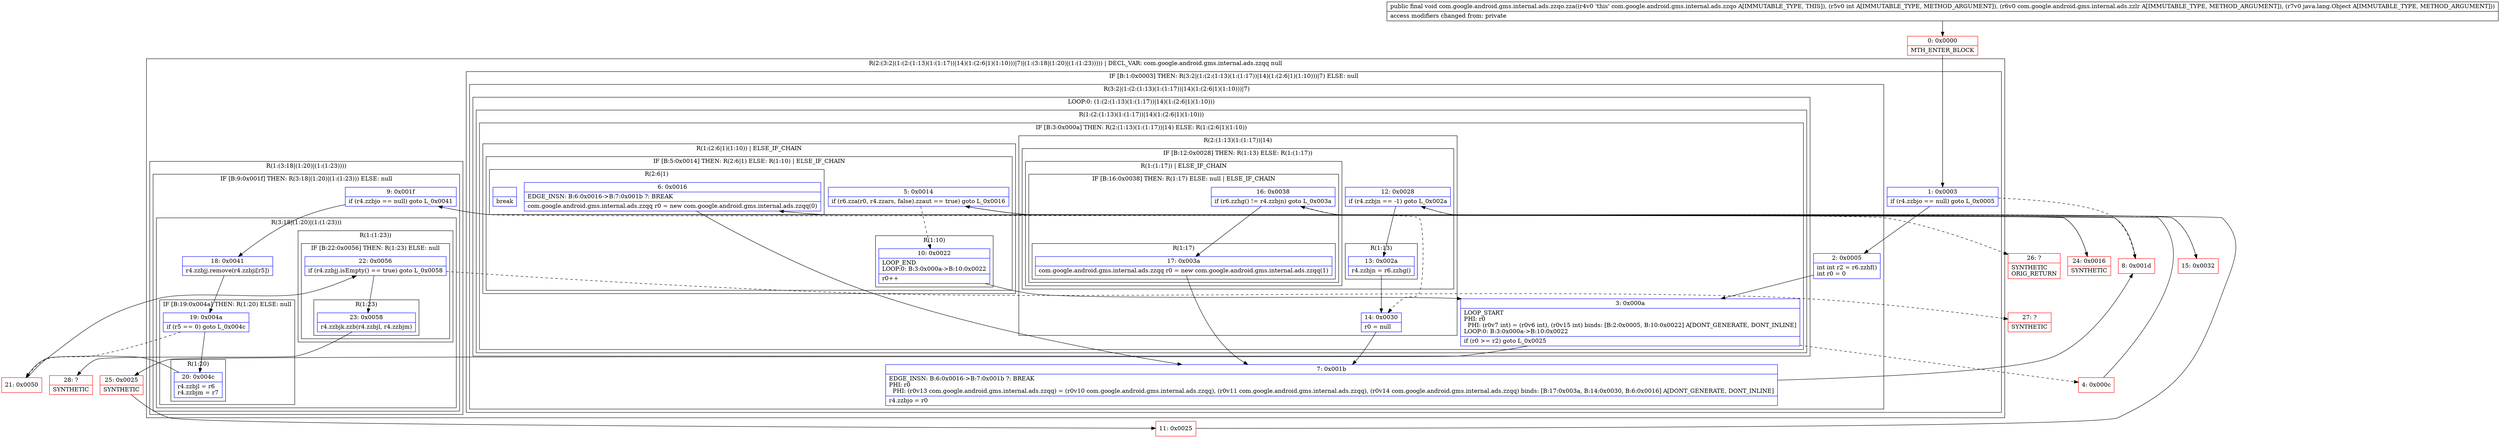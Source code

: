 digraph "CFG forcom.google.android.gms.internal.ads.zzqo.zza(ILcom\/google\/android\/gms\/internal\/ads\/zzlr;Ljava\/lang\/Object;)V" {
subgraph cluster_Region_1771587027 {
label = "R(2:(3:2|(1:(2:(1:13)(1:(1:17))|14)(1:(2:6|1)(1:10)))|7)|(1:(3:18|(1:20)|(1:(1:23))))) | DECL_VAR: com.google.android.gms.internal.ads.zzqq null\l";
node [shape=record,color=blue];
subgraph cluster_IfRegion_1075539395 {
label = "IF [B:1:0x0003] THEN: R(3:2|(1:(2:(1:13)(1:(1:17))|14)(1:(2:6|1)(1:10)))|7) ELSE: null";
node [shape=record,color=blue];
Node_1 [shape=record,label="{1\:\ 0x0003|if (r4.zzbjo == null) goto L_0x0005\l}"];
subgraph cluster_Region_262470018 {
label = "R(3:2|(1:(2:(1:13)(1:(1:17))|14)(1:(2:6|1)(1:10)))|7)";
node [shape=record,color=blue];
Node_2 [shape=record,label="{2\:\ 0x0005|int int r2 = r6.zzhf()\lint r0 = 0\l}"];
subgraph cluster_LoopRegion_527629974 {
label = "LOOP:0: (1:(2:(1:13)(1:(1:17))|14)(1:(2:6|1)(1:10)))";
node [shape=record,color=blue];
subgraph cluster_Region_1463730770 {
label = "R(1:(2:(1:13)(1:(1:17))|14)(1:(2:6|1)(1:10)))";
node [shape=record,color=blue];
subgraph cluster_IfRegion_1005502691 {
label = "IF [B:3:0x000a] THEN: R(2:(1:13)(1:(1:17))|14) ELSE: R(1:(2:6|1)(1:10))";
node [shape=record,color=blue];
Node_3 [shape=record,label="{3\:\ 0x000a|LOOP_START\lPHI: r0 \l  PHI: (r0v7 int) = (r0v6 int), (r0v15 int) binds: [B:2:0x0005, B:10:0x0022] A[DONT_GENERATE, DONT_INLINE]\lLOOP:0: B:3:0x000a\-\>B:10:0x0022\l|if (r0 \>= r2) goto L_0x0025\l}"];
subgraph cluster_Region_2119652719 {
label = "R(2:(1:13)(1:(1:17))|14)";
node [shape=record,color=blue];
subgraph cluster_IfRegion_2082710459 {
label = "IF [B:12:0x0028] THEN: R(1:13) ELSE: R(1:(1:17))";
node [shape=record,color=blue];
Node_12 [shape=record,label="{12\:\ 0x0028|if (r4.zzbjn == \-1) goto L_0x002a\l}"];
subgraph cluster_Region_1741536393 {
label = "R(1:13)";
node [shape=record,color=blue];
Node_13 [shape=record,label="{13\:\ 0x002a|r4.zzbjn = r6.zzhg()\l}"];
}
subgraph cluster_Region_1875081384 {
label = "R(1:(1:17)) | ELSE_IF_CHAIN\l";
node [shape=record,color=blue];
subgraph cluster_IfRegion_1313741648 {
label = "IF [B:16:0x0038] THEN: R(1:17) ELSE: null | ELSE_IF_CHAIN\l";
node [shape=record,color=blue];
Node_16 [shape=record,label="{16\:\ 0x0038|if (r6.zzhg() != r4.zzbjn) goto L_0x003a\l}"];
subgraph cluster_Region_863203898 {
label = "R(1:17)";
node [shape=record,color=blue];
Node_17 [shape=record,label="{17\:\ 0x003a|com.google.android.gms.internal.ads.zzqq r0 = new com.google.android.gms.internal.ads.zzqq(1)\l}"];
}
}
}
}
Node_14 [shape=record,label="{14\:\ 0x0030|r0 = null\l}"];
}
subgraph cluster_Region_798054233 {
label = "R(1:(2:6|1)(1:10)) | ELSE_IF_CHAIN\l";
node [shape=record,color=blue];
subgraph cluster_IfRegion_464777255 {
label = "IF [B:5:0x0014] THEN: R(2:6|1) ELSE: R(1:10) | ELSE_IF_CHAIN\l";
node [shape=record,color=blue];
Node_5 [shape=record,label="{5\:\ 0x0014|if (r6.zza(r0, r4.zzars, false).zzaut == true) goto L_0x0016\l}"];
subgraph cluster_Region_2017625241 {
label = "R(2:6|1)";
node [shape=record,color=blue];
Node_6 [shape=record,label="{6\:\ 0x0016|EDGE_INSN: B:6:0x0016\-\>B:7:0x001b ?: BREAK  \l|com.google.android.gms.internal.ads.zzqq r0 = new com.google.android.gms.internal.ads.zzqq(0)\l}"];
Node_InsnContainer_632463318 [shape=record,label="{|break\l}"];
}
subgraph cluster_Region_1085850993 {
label = "R(1:10)";
node [shape=record,color=blue];
Node_10 [shape=record,label="{10\:\ 0x0022|LOOP_END\lLOOP:0: B:3:0x000a\-\>B:10:0x0022\l|r0++\l}"];
}
}
}
}
}
}
Node_7 [shape=record,label="{7\:\ 0x001b|EDGE_INSN: B:6:0x0016\-\>B:7:0x001b ?: BREAK  \lPHI: r0 \l  PHI: (r0v13 com.google.android.gms.internal.ads.zzqq) = (r0v10 com.google.android.gms.internal.ads.zzqq), (r0v11 com.google.android.gms.internal.ads.zzqq), (r0v14 com.google.android.gms.internal.ads.zzqq) binds: [B:17:0x003a, B:14:0x0030, B:6:0x0016] A[DONT_GENERATE, DONT_INLINE]\l|r4.zzbjo = r0\l}"];
}
}
subgraph cluster_Region_1363195376 {
label = "R(1:(3:18|(1:20)|(1:(1:23))))";
node [shape=record,color=blue];
subgraph cluster_IfRegion_1877651475 {
label = "IF [B:9:0x001f] THEN: R(3:18|(1:20)|(1:(1:23))) ELSE: null";
node [shape=record,color=blue];
Node_9 [shape=record,label="{9\:\ 0x001f|if (r4.zzbjo == null) goto L_0x0041\l}"];
subgraph cluster_Region_1256458536 {
label = "R(3:18|(1:20)|(1:(1:23)))";
node [shape=record,color=blue];
Node_18 [shape=record,label="{18\:\ 0x0041|r4.zzbjj.remove(r4.zzbji[r5])\l}"];
subgraph cluster_IfRegion_2073650061 {
label = "IF [B:19:0x004a] THEN: R(1:20) ELSE: null";
node [shape=record,color=blue];
Node_19 [shape=record,label="{19\:\ 0x004a|if (r5 == 0) goto L_0x004c\l}"];
subgraph cluster_Region_790804027 {
label = "R(1:20)";
node [shape=record,color=blue];
Node_20 [shape=record,label="{20\:\ 0x004c|r4.zzbjl = r6\lr4.zzbjm = r7\l}"];
}
}
subgraph cluster_Region_359854564 {
label = "R(1:(1:23))";
node [shape=record,color=blue];
subgraph cluster_IfRegion_2142574379 {
label = "IF [B:22:0x0056] THEN: R(1:23) ELSE: null";
node [shape=record,color=blue];
Node_22 [shape=record,label="{22\:\ 0x0056|if (r4.zzbjj.isEmpty() == true) goto L_0x0058\l}"];
subgraph cluster_Region_1333827163 {
label = "R(1:23)";
node [shape=record,color=blue];
Node_23 [shape=record,label="{23\:\ 0x0058|r4.zzbjk.zzb(r4.zzbjl, r4.zzbjm)\l}"];
}
}
}
}
}
}
}
Node_0 [shape=record,color=red,label="{0\:\ 0x0000|MTH_ENTER_BLOCK\l}"];
Node_4 [shape=record,color=red,label="{4\:\ 0x000c}"];
Node_8 [shape=record,color=red,label="{8\:\ 0x001d}"];
Node_11 [shape=record,color=red,label="{11\:\ 0x0025}"];
Node_15 [shape=record,color=red,label="{15\:\ 0x0032}"];
Node_21 [shape=record,color=red,label="{21\:\ 0x0050}"];
Node_24 [shape=record,color=red,label="{24\:\ 0x0016|SYNTHETIC\l}"];
Node_25 [shape=record,color=red,label="{25\:\ 0x0025|SYNTHETIC\l}"];
Node_26 [shape=record,color=red,label="{26\:\ ?|SYNTHETIC\lORIG_RETURN\l}"];
Node_27 [shape=record,color=red,label="{27\:\ ?|SYNTHETIC\l}"];
Node_28 [shape=record,color=red,label="{28\:\ ?|SYNTHETIC\l}"];
MethodNode[shape=record,label="{public final void com.google.android.gms.internal.ads.zzqo.zza((r4v0 'this' com.google.android.gms.internal.ads.zzqo A[IMMUTABLE_TYPE, THIS]), (r5v0 int A[IMMUTABLE_TYPE, METHOD_ARGUMENT]), (r6v0 com.google.android.gms.internal.ads.zzlr A[IMMUTABLE_TYPE, METHOD_ARGUMENT]), (r7v0 java.lang.Object A[IMMUTABLE_TYPE, METHOD_ARGUMENT]))  | access modifiers changed from: private\l}"];
MethodNode -> Node_0;
Node_1 -> Node_2;
Node_1 -> Node_8[style=dashed];
Node_2 -> Node_3;
Node_3 -> Node_4[style=dashed];
Node_3 -> Node_25;
Node_12 -> Node_13;
Node_12 -> Node_15[style=dashed];
Node_13 -> Node_14;
Node_16 -> Node_14[style=dashed];
Node_16 -> Node_17;
Node_17 -> Node_7;
Node_14 -> Node_7;
Node_5 -> Node_10[style=dashed];
Node_5 -> Node_24;
Node_6 -> Node_7;
Node_10 -> Node_3;
Node_7 -> Node_8;
Node_9 -> Node_18;
Node_9 -> Node_26[style=dashed];
Node_18 -> Node_19;
Node_19 -> Node_20;
Node_19 -> Node_21[style=dashed];
Node_20 -> Node_21;
Node_22 -> Node_23;
Node_22 -> Node_27[style=dashed];
Node_23 -> Node_28;
Node_0 -> Node_1;
Node_4 -> Node_5;
Node_8 -> Node_9;
Node_11 -> Node_12;
Node_15 -> Node_16;
Node_21 -> Node_22;
Node_24 -> Node_6;
Node_25 -> Node_11;
}

